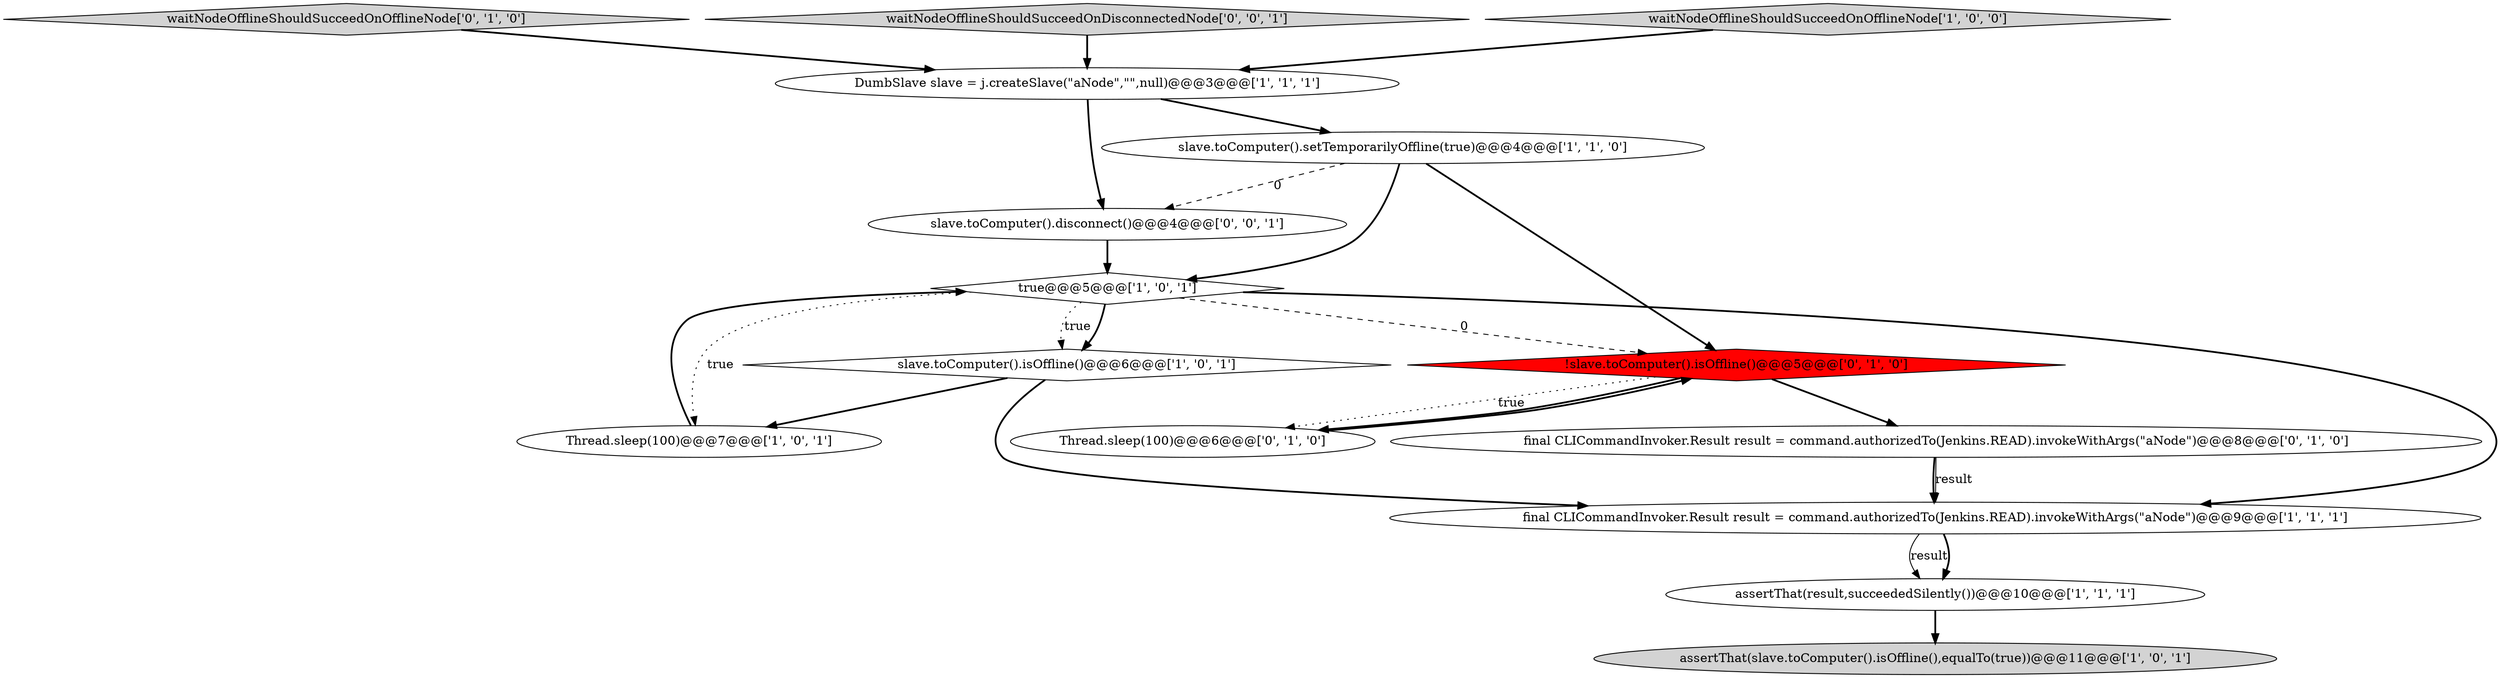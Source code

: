 digraph {
6 [style = filled, label = "assertThat(slave.toComputer().isOffline(),equalTo(true))@@@11@@@['1', '0', '1']", fillcolor = lightgray, shape = ellipse image = "AAA0AAABBB1BBB"];
12 [style = filled, label = "waitNodeOfflineShouldSucceedOnOfflineNode['0', '1', '0']", fillcolor = lightgray, shape = diamond image = "AAA0AAABBB2BBB"];
5 [style = filled, label = "Thread.sleep(100)@@@7@@@['1', '0', '1']", fillcolor = white, shape = ellipse image = "AAA0AAABBB1BBB"];
13 [style = filled, label = "waitNodeOfflineShouldSucceedOnDisconnectedNode['0', '0', '1']", fillcolor = lightgray, shape = diamond image = "AAA0AAABBB3BBB"];
10 [style = filled, label = "final CLICommandInvoker.Result result = command.authorizedTo(Jenkins.READ).invokeWithArgs(\"aNode\")@@@8@@@['0', '1', '0']", fillcolor = white, shape = ellipse image = "AAA0AAABBB2BBB"];
2 [style = filled, label = "slave.toComputer().setTemporarilyOffline(true)@@@4@@@['1', '1', '0']", fillcolor = white, shape = ellipse image = "AAA0AAABBB1BBB"];
11 [style = filled, label = "!slave.toComputer().isOffline()@@@5@@@['0', '1', '0']", fillcolor = red, shape = diamond image = "AAA1AAABBB2BBB"];
8 [style = filled, label = "waitNodeOfflineShouldSucceedOnOfflineNode['1', '0', '0']", fillcolor = lightgray, shape = diamond image = "AAA0AAABBB1BBB"];
3 [style = filled, label = "true@@@5@@@['1', '0', '1']", fillcolor = white, shape = diamond image = "AAA0AAABBB1BBB"];
7 [style = filled, label = "DumbSlave slave = j.createSlave(\"aNode\",\"\",null)@@@3@@@['1', '1', '1']", fillcolor = white, shape = ellipse image = "AAA0AAABBB1BBB"];
9 [style = filled, label = "Thread.sleep(100)@@@6@@@['0', '1', '0']", fillcolor = white, shape = ellipse image = "AAA0AAABBB2BBB"];
1 [style = filled, label = "assertThat(result,succeededSilently())@@@10@@@['1', '1', '1']", fillcolor = white, shape = ellipse image = "AAA0AAABBB1BBB"];
4 [style = filled, label = "final CLICommandInvoker.Result result = command.authorizedTo(Jenkins.READ).invokeWithArgs(\"aNode\")@@@9@@@['1', '1', '1']", fillcolor = white, shape = ellipse image = "AAA0AAABBB1BBB"];
14 [style = filled, label = "slave.toComputer().disconnect()@@@4@@@['0', '0', '1']", fillcolor = white, shape = ellipse image = "AAA0AAABBB3BBB"];
0 [style = filled, label = "slave.toComputer().isOffline()@@@6@@@['1', '0', '1']", fillcolor = white, shape = diamond image = "AAA0AAABBB1BBB"];
5->3 [style = bold, label=""];
14->3 [style = bold, label=""];
9->11 [style = bold, label=""];
10->4 [style = solid, label="result"];
2->3 [style = bold, label=""];
11->9 [style = dotted, label="true"];
11->9 [style = bold, label=""];
3->4 [style = bold, label=""];
12->7 [style = bold, label=""];
3->0 [style = bold, label=""];
8->7 [style = bold, label=""];
7->14 [style = bold, label=""];
4->1 [style = solid, label="result"];
1->6 [style = bold, label=""];
3->5 [style = dotted, label="true"];
2->14 [style = dashed, label="0"];
0->4 [style = bold, label=""];
11->10 [style = bold, label=""];
7->2 [style = bold, label=""];
13->7 [style = bold, label=""];
3->0 [style = dotted, label="true"];
10->4 [style = bold, label=""];
4->1 [style = bold, label=""];
2->11 [style = bold, label=""];
3->11 [style = dashed, label="0"];
0->5 [style = bold, label=""];
}
